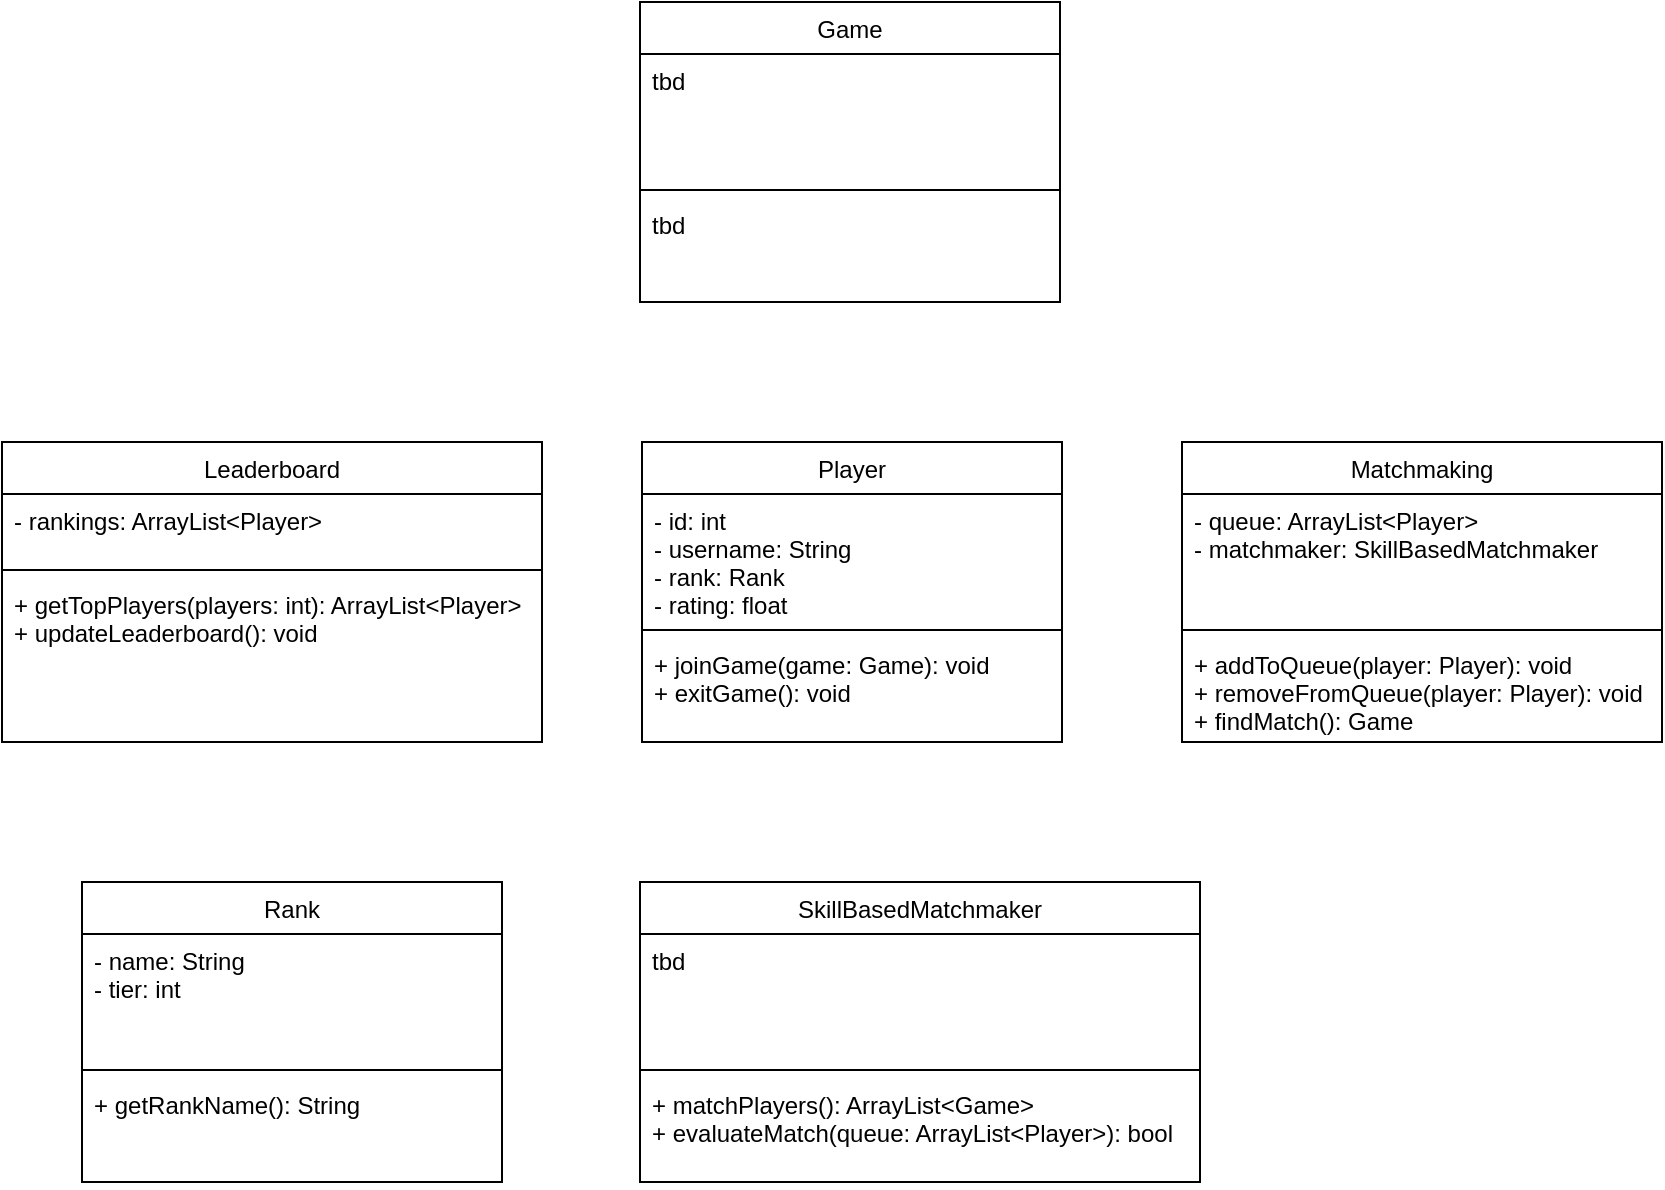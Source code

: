<mxfile version="26.0.14">
  <diagram id="C5RBs43oDa-KdzZeNtuy" name="Page-1">
    <mxGraphModel dx="2259" dy="820" grid="1" gridSize="10" guides="1" tooltips="1" connect="1" arrows="1" fold="1" page="1" pageScale="1" pageWidth="827" pageHeight="1169" math="0" shadow="0">
      <root>
        <mxCell id="WIyWlLk6GJQsqaUBKTNV-0" />
        <mxCell id="WIyWlLk6GJQsqaUBKTNV-1" parent="WIyWlLk6GJQsqaUBKTNV-0" />
        <mxCell id="zkfFHV4jXpPFQw0GAbJ--0" value="Player" style="swimlane;fontStyle=0;align=center;verticalAlign=top;childLayout=stackLayout;horizontal=1;startSize=26;horizontalStack=0;resizeParent=1;resizeLast=0;collapsible=1;marginBottom=0;rounded=0;shadow=0;strokeWidth=1;" parent="WIyWlLk6GJQsqaUBKTNV-1" vertex="1">
          <mxGeometry x="310" y="240" width="210" height="150" as="geometry">
            <mxRectangle x="230" y="140" width="160" height="26" as="alternateBounds" />
          </mxGeometry>
        </mxCell>
        <mxCell id="zkfFHV4jXpPFQw0GAbJ--1" value="- id: int&#xa;- username: String&#xa;- rank: Rank&#xa;- rating: float&#xa;" style="text;align=left;verticalAlign=top;spacingLeft=4;spacingRight=4;overflow=hidden;rotatable=0;points=[[0,0.5],[1,0.5]];portConstraint=eastwest;" parent="zkfFHV4jXpPFQw0GAbJ--0" vertex="1">
          <mxGeometry y="26" width="210" height="64" as="geometry" />
        </mxCell>
        <mxCell id="zkfFHV4jXpPFQw0GAbJ--4" value="" style="line;html=1;strokeWidth=1;align=left;verticalAlign=middle;spacingTop=-1;spacingLeft=3;spacingRight=3;rotatable=0;labelPosition=right;points=[];portConstraint=eastwest;" parent="zkfFHV4jXpPFQw0GAbJ--0" vertex="1">
          <mxGeometry y="90" width="210" height="8" as="geometry" />
        </mxCell>
        <mxCell id="zkfFHV4jXpPFQw0GAbJ--5" value="+ joinGame(game: Game): void&#xa;+ exitGame(): void" style="text;align=left;verticalAlign=top;spacingLeft=4;spacingRight=4;overflow=hidden;rotatable=0;points=[[0,0.5],[1,0.5]];portConstraint=eastwest;" parent="zkfFHV4jXpPFQw0GAbJ--0" vertex="1">
          <mxGeometry y="98" width="210" height="52" as="geometry" />
        </mxCell>
        <mxCell id="M32K4DxWbjnmmSt8D02l-0" value="Matchmaking" style="swimlane;fontStyle=0;align=center;verticalAlign=top;childLayout=stackLayout;horizontal=1;startSize=26;horizontalStack=0;resizeParent=1;resizeLast=0;collapsible=1;marginBottom=0;rounded=0;shadow=0;strokeWidth=1;" vertex="1" parent="WIyWlLk6GJQsqaUBKTNV-1">
          <mxGeometry x="580" y="240" width="240" height="150" as="geometry">
            <mxRectangle x="230" y="140" width="160" height="26" as="alternateBounds" />
          </mxGeometry>
        </mxCell>
        <mxCell id="M32K4DxWbjnmmSt8D02l-1" value="- queue: ArrayList&lt;Player&gt;&#xa;- matchmaker: SkillBasedMatchmaker" style="text;align=left;verticalAlign=top;spacingLeft=4;spacingRight=4;overflow=hidden;rotatable=0;points=[[0,0.5],[1,0.5]];portConstraint=eastwest;" vertex="1" parent="M32K4DxWbjnmmSt8D02l-0">
          <mxGeometry y="26" width="240" height="64" as="geometry" />
        </mxCell>
        <mxCell id="M32K4DxWbjnmmSt8D02l-2" value="" style="line;html=1;strokeWidth=1;align=left;verticalAlign=middle;spacingTop=-1;spacingLeft=3;spacingRight=3;rotatable=0;labelPosition=right;points=[];portConstraint=eastwest;" vertex="1" parent="M32K4DxWbjnmmSt8D02l-0">
          <mxGeometry y="90" width="240" height="8" as="geometry" />
        </mxCell>
        <mxCell id="M32K4DxWbjnmmSt8D02l-3" value="+ addToQueue(player: Player): void&#xa;+ removeFromQueue(player: Player): void&#xa;+ findMatch(): Game" style="text;align=left;verticalAlign=top;spacingLeft=4;spacingRight=4;overflow=hidden;rotatable=0;points=[[0,0.5],[1,0.5]];portConstraint=eastwest;" vertex="1" parent="M32K4DxWbjnmmSt8D02l-0">
          <mxGeometry y="98" width="240" height="50" as="geometry" />
        </mxCell>
        <mxCell id="M32K4DxWbjnmmSt8D02l-4" value="Game" style="swimlane;fontStyle=0;align=center;verticalAlign=top;childLayout=stackLayout;horizontal=1;startSize=26;horizontalStack=0;resizeParent=1;resizeLast=0;collapsible=1;marginBottom=0;rounded=0;shadow=0;strokeWidth=1;" vertex="1" parent="WIyWlLk6GJQsqaUBKTNV-1">
          <mxGeometry x="309" y="20" width="210" height="150" as="geometry">
            <mxRectangle x="230" y="140" width="160" height="26" as="alternateBounds" />
          </mxGeometry>
        </mxCell>
        <mxCell id="M32K4DxWbjnmmSt8D02l-5" value="tbd" style="text;align=left;verticalAlign=top;spacingLeft=4;spacingRight=4;overflow=hidden;rotatable=0;points=[[0,0.5],[1,0.5]];portConstraint=eastwest;" vertex="1" parent="M32K4DxWbjnmmSt8D02l-4">
          <mxGeometry y="26" width="210" height="64" as="geometry" />
        </mxCell>
        <mxCell id="M32K4DxWbjnmmSt8D02l-6" value="" style="line;html=1;strokeWidth=1;align=left;verticalAlign=middle;spacingTop=-1;spacingLeft=3;spacingRight=3;rotatable=0;labelPosition=right;points=[];portConstraint=eastwest;" vertex="1" parent="M32K4DxWbjnmmSt8D02l-4">
          <mxGeometry y="90" width="210" height="8" as="geometry" />
        </mxCell>
        <mxCell id="M32K4DxWbjnmmSt8D02l-7" value="tbd" style="text;align=left;verticalAlign=top;spacingLeft=4;spacingRight=4;overflow=hidden;rotatable=0;points=[[0,0.5],[1,0.5]];portConstraint=eastwest;" vertex="1" parent="M32K4DxWbjnmmSt8D02l-4">
          <mxGeometry y="98" width="210" height="52" as="geometry" />
        </mxCell>
        <mxCell id="M32K4DxWbjnmmSt8D02l-8" value="Leaderboard" style="swimlane;fontStyle=0;align=center;verticalAlign=top;childLayout=stackLayout;horizontal=1;startSize=26;horizontalStack=0;resizeParent=1;resizeLast=0;collapsible=1;marginBottom=0;rounded=0;shadow=0;strokeWidth=1;" vertex="1" parent="WIyWlLk6GJQsqaUBKTNV-1">
          <mxGeometry x="-10" y="240" width="270" height="150" as="geometry">
            <mxRectangle x="230" y="140" width="160" height="26" as="alternateBounds" />
          </mxGeometry>
        </mxCell>
        <mxCell id="M32K4DxWbjnmmSt8D02l-9" value="- rankings: ArrayList&lt;Player&gt;" style="text;align=left;verticalAlign=top;spacingLeft=4;spacingRight=4;overflow=hidden;rotatable=0;points=[[0,0.5],[1,0.5]];portConstraint=eastwest;" vertex="1" parent="M32K4DxWbjnmmSt8D02l-8">
          <mxGeometry y="26" width="270" height="34" as="geometry" />
        </mxCell>
        <mxCell id="M32K4DxWbjnmmSt8D02l-10" value="" style="line;html=1;strokeWidth=1;align=left;verticalAlign=middle;spacingTop=-1;spacingLeft=3;spacingRight=3;rotatable=0;labelPosition=right;points=[];portConstraint=eastwest;" vertex="1" parent="M32K4DxWbjnmmSt8D02l-8">
          <mxGeometry y="60" width="270" height="8" as="geometry" />
        </mxCell>
        <mxCell id="M32K4DxWbjnmmSt8D02l-11" value="+ getTopPlayers(players: int): ArrayList&lt;Player&gt;&#xa;+ updateLeaderboard(): void" style="text;align=left;verticalAlign=top;spacingLeft=4;spacingRight=4;overflow=hidden;rotatable=0;points=[[0,0.5],[1,0.5]];portConstraint=eastwest;" vertex="1" parent="M32K4DxWbjnmmSt8D02l-8">
          <mxGeometry y="68" width="270" height="52" as="geometry" />
        </mxCell>
        <mxCell id="M32K4DxWbjnmmSt8D02l-12" value="Rank" style="swimlane;fontStyle=0;align=center;verticalAlign=top;childLayout=stackLayout;horizontal=1;startSize=26;horizontalStack=0;resizeParent=1;resizeLast=0;collapsible=1;marginBottom=0;rounded=0;shadow=0;strokeWidth=1;" vertex="1" parent="WIyWlLk6GJQsqaUBKTNV-1">
          <mxGeometry x="30" y="460" width="210" height="150" as="geometry">
            <mxRectangle x="230" y="140" width="160" height="26" as="alternateBounds" />
          </mxGeometry>
        </mxCell>
        <mxCell id="M32K4DxWbjnmmSt8D02l-13" value="- name: String&#xa;- tier: int" style="text;align=left;verticalAlign=top;spacingLeft=4;spacingRight=4;overflow=hidden;rotatable=0;points=[[0,0.5],[1,0.5]];portConstraint=eastwest;" vertex="1" parent="M32K4DxWbjnmmSt8D02l-12">
          <mxGeometry y="26" width="210" height="64" as="geometry" />
        </mxCell>
        <mxCell id="M32K4DxWbjnmmSt8D02l-14" value="" style="line;html=1;strokeWidth=1;align=left;verticalAlign=middle;spacingTop=-1;spacingLeft=3;spacingRight=3;rotatable=0;labelPosition=right;points=[];portConstraint=eastwest;" vertex="1" parent="M32K4DxWbjnmmSt8D02l-12">
          <mxGeometry y="90" width="210" height="8" as="geometry" />
        </mxCell>
        <mxCell id="M32K4DxWbjnmmSt8D02l-15" value="+ getRankName(): String" style="text;align=left;verticalAlign=top;spacingLeft=4;spacingRight=4;overflow=hidden;rotatable=0;points=[[0,0.5],[1,0.5]];portConstraint=eastwest;" vertex="1" parent="M32K4DxWbjnmmSt8D02l-12">
          <mxGeometry y="98" width="210" height="52" as="geometry" />
        </mxCell>
        <mxCell id="M32K4DxWbjnmmSt8D02l-16" value="SkillBasedMatchmaker" style="swimlane;fontStyle=0;align=center;verticalAlign=top;childLayout=stackLayout;horizontal=1;startSize=26;horizontalStack=0;resizeParent=1;resizeLast=0;collapsible=1;marginBottom=0;rounded=0;shadow=0;strokeWidth=1;" vertex="1" parent="WIyWlLk6GJQsqaUBKTNV-1">
          <mxGeometry x="309" y="460" width="280" height="150" as="geometry">
            <mxRectangle x="230" y="140" width="160" height="26" as="alternateBounds" />
          </mxGeometry>
        </mxCell>
        <mxCell id="M32K4DxWbjnmmSt8D02l-17" value="tbd" style="text;align=left;verticalAlign=top;spacingLeft=4;spacingRight=4;overflow=hidden;rotatable=0;points=[[0,0.5],[1,0.5]];portConstraint=eastwest;" vertex="1" parent="M32K4DxWbjnmmSt8D02l-16">
          <mxGeometry y="26" width="280" height="64" as="geometry" />
        </mxCell>
        <mxCell id="M32K4DxWbjnmmSt8D02l-18" value="" style="line;html=1;strokeWidth=1;align=left;verticalAlign=middle;spacingTop=-1;spacingLeft=3;spacingRight=3;rotatable=0;labelPosition=right;points=[];portConstraint=eastwest;" vertex="1" parent="M32K4DxWbjnmmSt8D02l-16">
          <mxGeometry y="90" width="280" height="8" as="geometry" />
        </mxCell>
        <mxCell id="M32K4DxWbjnmmSt8D02l-19" value="+ matchPlayers(): ArrayList&lt;Game&gt;&#xa;+ evaluateMatch(queue: ArrayList&lt;Player&gt;): bool" style="text;align=left;verticalAlign=top;spacingLeft=4;spacingRight=4;overflow=hidden;rotatable=0;points=[[0,0.5],[1,0.5]];portConstraint=eastwest;" vertex="1" parent="M32K4DxWbjnmmSt8D02l-16">
          <mxGeometry y="98" width="280" height="52" as="geometry" />
        </mxCell>
      </root>
    </mxGraphModel>
  </diagram>
</mxfile>
